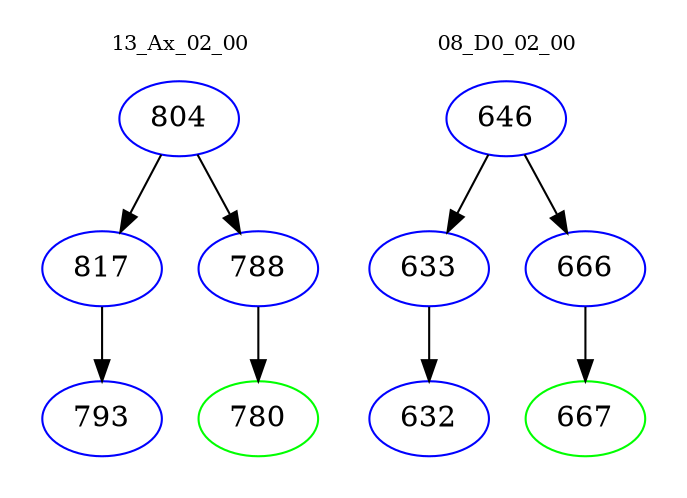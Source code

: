 digraph{
subgraph cluster_0 {
color = white
label = "13_Ax_02_00";
fontsize=10;
T0_804 [label="804", color="blue"]
T0_804 -> T0_817 [color="black"]
T0_817 [label="817", color="blue"]
T0_817 -> T0_793 [color="black"]
T0_793 [label="793", color="blue"]
T0_804 -> T0_788 [color="black"]
T0_788 [label="788", color="blue"]
T0_788 -> T0_780 [color="black"]
T0_780 [label="780", color="green"]
}
subgraph cluster_1 {
color = white
label = "08_D0_02_00";
fontsize=10;
T1_646 [label="646", color="blue"]
T1_646 -> T1_633 [color="black"]
T1_633 [label="633", color="blue"]
T1_633 -> T1_632 [color="black"]
T1_632 [label="632", color="blue"]
T1_646 -> T1_666 [color="black"]
T1_666 [label="666", color="blue"]
T1_666 -> T1_667 [color="black"]
T1_667 [label="667", color="green"]
}
}

